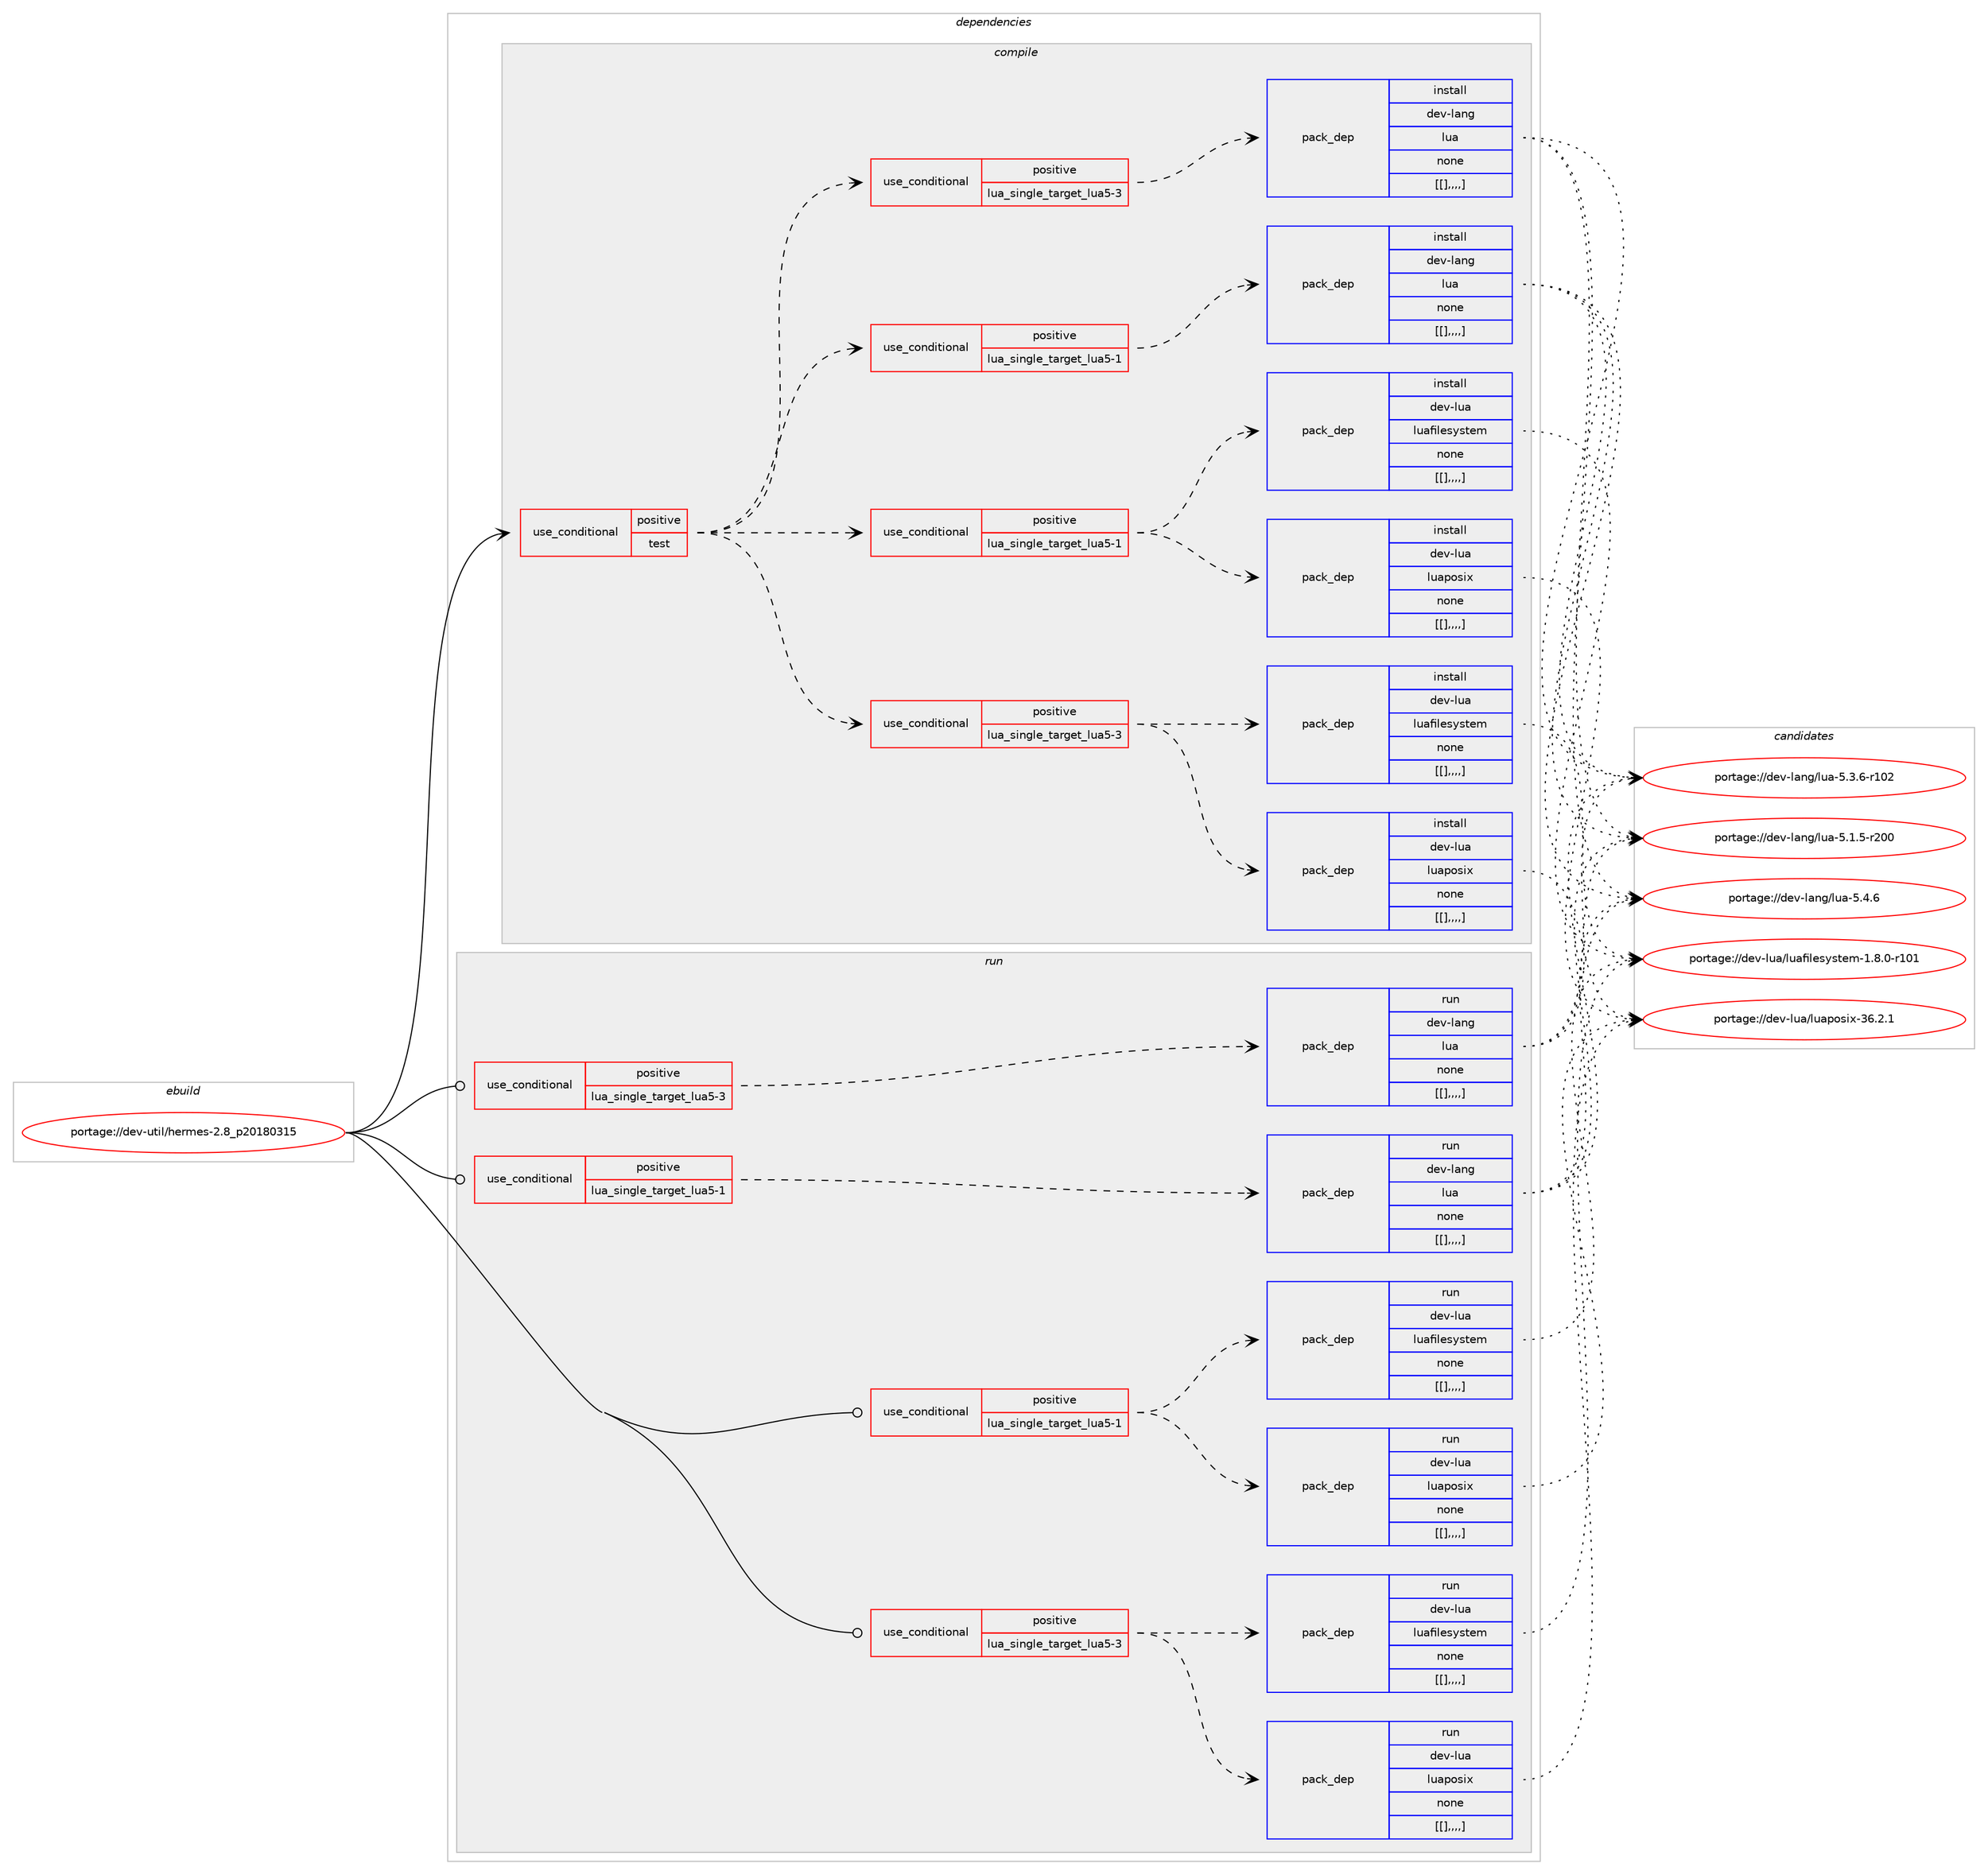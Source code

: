digraph prolog {

# *************
# Graph options
# *************

newrank=true;
concentrate=true;
compound=true;
graph [rankdir=LR,fontname=Helvetica,fontsize=10,ranksep=1.5];#, ranksep=2.5, nodesep=0.2];
edge  [arrowhead=vee];
node  [fontname=Helvetica,fontsize=10];

# **********
# The ebuild
# **********

subgraph cluster_leftcol {
color=gray;
label=<<i>ebuild</i>>;
id [label="portage://dev-util/hermes-2.8_p20180315", color=red, width=4, href="../dev-util/hermes-2.8_p20180315.svg"];
}

# ****************
# The dependencies
# ****************

subgraph cluster_midcol {
color=gray;
label=<<i>dependencies</i>>;
subgraph cluster_compile {
fillcolor="#eeeeee";
style=filled;
label=<<i>compile</i>>;
subgraph cond62559 {
dependency219214 [label=<<TABLE BORDER="0" CELLBORDER="1" CELLSPACING="0" CELLPADDING="4"><TR><TD ROWSPAN="3" CELLPADDING="10">use_conditional</TD></TR><TR><TD>positive</TD></TR><TR><TD>test</TD></TR></TABLE>>, shape=none, color=red];
subgraph cond62560 {
dependency219215 [label=<<TABLE BORDER="0" CELLBORDER="1" CELLSPACING="0" CELLPADDING="4"><TR><TD ROWSPAN="3" CELLPADDING="10">use_conditional</TD></TR><TR><TD>positive</TD></TR><TR><TD>lua_single_target_lua5-1</TD></TR></TABLE>>, shape=none, color=red];
subgraph pack155249 {
dependency219216 [label=<<TABLE BORDER="0" CELLBORDER="1" CELLSPACING="0" CELLPADDING="4" WIDTH="220"><TR><TD ROWSPAN="6" CELLPADDING="30">pack_dep</TD></TR><TR><TD WIDTH="110">install</TD></TR><TR><TD>dev-lang</TD></TR><TR><TD>lua</TD></TR><TR><TD>none</TD></TR><TR><TD>[[],,,,]</TD></TR></TABLE>>, shape=none, color=blue];
}
dependency219215:e -> dependency219216:w [weight=20,style="dashed",arrowhead="vee"];
}
dependency219214:e -> dependency219215:w [weight=20,style="dashed",arrowhead="vee"];
subgraph cond62561 {
dependency219217 [label=<<TABLE BORDER="0" CELLBORDER="1" CELLSPACING="0" CELLPADDING="4"><TR><TD ROWSPAN="3" CELLPADDING="10">use_conditional</TD></TR><TR><TD>positive</TD></TR><TR><TD>lua_single_target_lua5-3</TD></TR></TABLE>>, shape=none, color=red];
subgraph pack155250 {
dependency219218 [label=<<TABLE BORDER="0" CELLBORDER="1" CELLSPACING="0" CELLPADDING="4" WIDTH="220"><TR><TD ROWSPAN="6" CELLPADDING="30">pack_dep</TD></TR><TR><TD WIDTH="110">install</TD></TR><TR><TD>dev-lang</TD></TR><TR><TD>lua</TD></TR><TR><TD>none</TD></TR><TR><TD>[[],,,,]</TD></TR></TABLE>>, shape=none, color=blue];
}
dependency219217:e -> dependency219218:w [weight=20,style="dashed",arrowhead="vee"];
}
dependency219214:e -> dependency219217:w [weight=20,style="dashed",arrowhead="vee"];
subgraph cond62562 {
dependency219219 [label=<<TABLE BORDER="0" CELLBORDER="1" CELLSPACING="0" CELLPADDING="4"><TR><TD ROWSPAN="3" CELLPADDING="10">use_conditional</TD></TR><TR><TD>positive</TD></TR><TR><TD>lua_single_target_lua5-1</TD></TR></TABLE>>, shape=none, color=red];
subgraph pack155251 {
dependency219220 [label=<<TABLE BORDER="0" CELLBORDER="1" CELLSPACING="0" CELLPADDING="4" WIDTH="220"><TR><TD ROWSPAN="6" CELLPADDING="30">pack_dep</TD></TR><TR><TD WIDTH="110">install</TD></TR><TR><TD>dev-lua</TD></TR><TR><TD>luafilesystem</TD></TR><TR><TD>none</TD></TR><TR><TD>[[],,,,]</TD></TR></TABLE>>, shape=none, color=blue];
}
dependency219219:e -> dependency219220:w [weight=20,style="dashed",arrowhead="vee"];
subgraph pack155252 {
dependency219221 [label=<<TABLE BORDER="0" CELLBORDER="1" CELLSPACING="0" CELLPADDING="4" WIDTH="220"><TR><TD ROWSPAN="6" CELLPADDING="30">pack_dep</TD></TR><TR><TD WIDTH="110">install</TD></TR><TR><TD>dev-lua</TD></TR><TR><TD>luaposix</TD></TR><TR><TD>none</TD></TR><TR><TD>[[],,,,]</TD></TR></TABLE>>, shape=none, color=blue];
}
dependency219219:e -> dependency219221:w [weight=20,style="dashed",arrowhead="vee"];
}
dependency219214:e -> dependency219219:w [weight=20,style="dashed",arrowhead="vee"];
subgraph cond62563 {
dependency219222 [label=<<TABLE BORDER="0" CELLBORDER="1" CELLSPACING="0" CELLPADDING="4"><TR><TD ROWSPAN="3" CELLPADDING="10">use_conditional</TD></TR><TR><TD>positive</TD></TR><TR><TD>lua_single_target_lua5-3</TD></TR></TABLE>>, shape=none, color=red];
subgraph pack155253 {
dependency219223 [label=<<TABLE BORDER="0" CELLBORDER="1" CELLSPACING="0" CELLPADDING="4" WIDTH="220"><TR><TD ROWSPAN="6" CELLPADDING="30">pack_dep</TD></TR><TR><TD WIDTH="110">install</TD></TR><TR><TD>dev-lua</TD></TR><TR><TD>luafilesystem</TD></TR><TR><TD>none</TD></TR><TR><TD>[[],,,,]</TD></TR></TABLE>>, shape=none, color=blue];
}
dependency219222:e -> dependency219223:w [weight=20,style="dashed",arrowhead="vee"];
subgraph pack155254 {
dependency219224 [label=<<TABLE BORDER="0" CELLBORDER="1" CELLSPACING="0" CELLPADDING="4" WIDTH="220"><TR><TD ROWSPAN="6" CELLPADDING="30">pack_dep</TD></TR><TR><TD WIDTH="110">install</TD></TR><TR><TD>dev-lua</TD></TR><TR><TD>luaposix</TD></TR><TR><TD>none</TD></TR><TR><TD>[[],,,,]</TD></TR></TABLE>>, shape=none, color=blue];
}
dependency219222:e -> dependency219224:w [weight=20,style="dashed",arrowhead="vee"];
}
dependency219214:e -> dependency219222:w [weight=20,style="dashed",arrowhead="vee"];
}
id:e -> dependency219214:w [weight=20,style="solid",arrowhead="vee"];
}
subgraph cluster_compileandrun {
fillcolor="#eeeeee";
style=filled;
label=<<i>compile and run</i>>;
}
subgraph cluster_run {
fillcolor="#eeeeee";
style=filled;
label=<<i>run</i>>;
subgraph cond62564 {
dependency219225 [label=<<TABLE BORDER="0" CELLBORDER="1" CELLSPACING="0" CELLPADDING="4"><TR><TD ROWSPAN="3" CELLPADDING="10">use_conditional</TD></TR><TR><TD>positive</TD></TR><TR><TD>lua_single_target_lua5-1</TD></TR></TABLE>>, shape=none, color=red];
subgraph pack155255 {
dependency219226 [label=<<TABLE BORDER="0" CELLBORDER="1" CELLSPACING="0" CELLPADDING="4" WIDTH="220"><TR><TD ROWSPAN="6" CELLPADDING="30">pack_dep</TD></TR><TR><TD WIDTH="110">run</TD></TR><TR><TD>dev-lang</TD></TR><TR><TD>lua</TD></TR><TR><TD>none</TD></TR><TR><TD>[[],,,,]</TD></TR></TABLE>>, shape=none, color=blue];
}
dependency219225:e -> dependency219226:w [weight=20,style="dashed",arrowhead="vee"];
}
id:e -> dependency219225:w [weight=20,style="solid",arrowhead="odot"];
subgraph cond62565 {
dependency219227 [label=<<TABLE BORDER="0" CELLBORDER="1" CELLSPACING="0" CELLPADDING="4"><TR><TD ROWSPAN="3" CELLPADDING="10">use_conditional</TD></TR><TR><TD>positive</TD></TR><TR><TD>lua_single_target_lua5-1</TD></TR></TABLE>>, shape=none, color=red];
subgraph pack155256 {
dependency219228 [label=<<TABLE BORDER="0" CELLBORDER="1" CELLSPACING="0" CELLPADDING="4" WIDTH="220"><TR><TD ROWSPAN="6" CELLPADDING="30">pack_dep</TD></TR><TR><TD WIDTH="110">run</TD></TR><TR><TD>dev-lua</TD></TR><TR><TD>luafilesystem</TD></TR><TR><TD>none</TD></TR><TR><TD>[[],,,,]</TD></TR></TABLE>>, shape=none, color=blue];
}
dependency219227:e -> dependency219228:w [weight=20,style="dashed",arrowhead="vee"];
subgraph pack155257 {
dependency219229 [label=<<TABLE BORDER="0" CELLBORDER="1" CELLSPACING="0" CELLPADDING="4" WIDTH="220"><TR><TD ROWSPAN="6" CELLPADDING="30">pack_dep</TD></TR><TR><TD WIDTH="110">run</TD></TR><TR><TD>dev-lua</TD></TR><TR><TD>luaposix</TD></TR><TR><TD>none</TD></TR><TR><TD>[[],,,,]</TD></TR></TABLE>>, shape=none, color=blue];
}
dependency219227:e -> dependency219229:w [weight=20,style="dashed",arrowhead="vee"];
}
id:e -> dependency219227:w [weight=20,style="solid",arrowhead="odot"];
subgraph cond62566 {
dependency219230 [label=<<TABLE BORDER="0" CELLBORDER="1" CELLSPACING="0" CELLPADDING="4"><TR><TD ROWSPAN="3" CELLPADDING="10">use_conditional</TD></TR><TR><TD>positive</TD></TR><TR><TD>lua_single_target_lua5-3</TD></TR></TABLE>>, shape=none, color=red];
subgraph pack155258 {
dependency219231 [label=<<TABLE BORDER="0" CELLBORDER="1" CELLSPACING="0" CELLPADDING="4" WIDTH="220"><TR><TD ROWSPAN="6" CELLPADDING="30">pack_dep</TD></TR><TR><TD WIDTH="110">run</TD></TR><TR><TD>dev-lang</TD></TR><TR><TD>lua</TD></TR><TR><TD>none</TD></TR><TR><TD>[[],,,,]</TD></TR></TABLE>>, shape=none, color=blue];
}
dependency219230:e -> dependency219231:w [weight=20,style="dashed",arrowhead="vee"];
}
id:e -> dependency219230:w [weight=20,style="solid",arrowhead="odot"];
subgraph cond62567 {
dependency219232 [label=<<TABLE BORDER="0" CELLBORDER="1" CELLSPACING="0" CELLPADDING="4"><TR><TD ROWSPAN="3" CELLPADDING="10">use_conditional</TD></TR><TR><TD>positive</TD></TR><TR><TD>lua_single_target_lua5-3</TD></TR></TABLE>>, shape=none, color=red];
subgraph pack155259 {
dependency219233 [label=<<TABLE BORDER="0" CELLBORDER="1" CELLSPACING="0" CELLPADDING="4" WIDTH="220"><TR><TD ROWSPAN="6" CELLPADDING="30">pack_dep</TD></TR><TR><TD WIDTH="110">run</TD></TR><TR><TD>dev-lua</TD></TR><TR><TD>luafilesystem</TD></TR><TR><TD>none</TD></TR><TR><TD>[[],,,,]</TD></TR></TABLE>>, shape=none, color=blue];
}
dependency219232:e -> dependency219233:w [weight=20,style="dashed",arrowhead="vee"];
subgraph pack155260 {
dependency219234 [label=<<TABLE BORDER="0" CELLBORDER="1" CELLSPACING="0" CELLPADDING="4" WIDTH="220"><TR><TD ROWSPAN="6" CELLPADDING="30">pack_dep</TD></TR><TR><TD WIDTH="110">run</TD></TR><TR><TD>dev-lua</TD></TR><TR><TD>luaposix</TD></TR><TR><TD>none</TD></TR><TR><TD>[[],,,,]</TD></TR></TABLE>>, shape=none, color=blue];
}
dependency219232:e -> dependency219234:w [weight=20,style="dashed",arrowhead="vee"];
}
id:e -> dependency219232:w [weight=20,style="solid",arrowhead="odot"];
}
}

# **************
# The candidates
# **************

subgraph cluster_choices {
rank=same;
color=gray;
label=<<i>candidates</i>>;

subgraph choice155249 {
color=black;
nodesep=1;
choice10010111845108971101034710811797455346524654 [label="portage://dev-lang/lua-5.4.6", color=red, width=4,href="../dev-lang/lua-5.4.6.svg"];
choice1001011184510897110103471081179745534651465445114494850 [label="portage://dev-lang/lua-5.3.6-r102", color=red, width=4,href="../dev-lang/lua-5.3.6-r102.svg"];
choice1001011184510897110103471081179745534649465345114504848 [label="portage://dev-lang/lua-5.1.5-r200", color=red, width=4,href="../dev-lang/lua-5.1.5-r200.svg"];
dependency219216:e -> choice10010111845108971101034710811797455346524654:w [style=dotted,weight="100"];
dependency219216:e -> choice1001011184510897110103471081179745534651465445114494850:w [style=dotted,weight="100"];
dependency219216:e -> choice1001011184510897110103471081179745534649465345114504848:w [style=dotted,weight="100"];
}
subgraph choice155250 {
color=black;
nodesep=1;
choice10010111845108971101034710811797455346524654 [label="portage://dev-lang/lua-5.4.6", color=red, width=4,href="../dev-lang/lua-5.4.6.svg"];
choice1001011184510897110103471081179745534651465445114494850 [label="portage://dev-lang/lua-5.3.6-r102", color=red, width=4,href="../dev-lang/lua-5.3.6-r102.svg"];
choice1001011184510897110103471081179745534649465345114504848 [label="portage://dev-lang/lua-5.1.5-r200", color=red, width=4,href="../dev-lang/lua-5.1.5-r200.svg"];
dependency219218:e -> choice10010111845108971101034710811797455346524654:w [style=dotted,weight="100"];
dependency219218:e -> choice1001011184510897110103471081179745534651465445114494850:w [style=dotted,weight="100"];
dependency219218:e -> choice1001011184510897110103471081179745534649465345114504848:w [style=dotted,weight="100"];
}
subgraph choice155251 {
color=black;
nodesep=1;
choice1001011184510811797471081179710210510810111512111511610110945494656464845114494849 [label="portage://dev-lua/luafilesystem-1.8.0-r101", color=red, width=4,href="../dev-lua/luafilesystem-1.8.0-r101.svg"];
dependency219220:e -> choice1001011184510811797471081179710210510810111512111511610110945494656464845114494849:w [style=dotted,weight="100"];
}
subgraph choice155252 {
color=black;
nodesep=1;
choice1001011184510811797471081179711211111510512045515446504649 [label="portage://dev-lua/luaposix-36.2.1", color=red, width=4,href="../dev-lua/luaposix-36.2.1.svg"];
dependency219221:e -> choice1001011184510811797471081179711211111510512045515446504649:w [style=dotted,weight="100"];
}
subgraph choice155253 {
color=black;
nodesep=1;
choice1001011184510811797471081179710210510810111512111511610110945494656464845114494849 [label="portage://dev-lua/luafilesystem-1.8.0-r101", color=red, width=4,href="../dev-lua/luafilesystem-1.8.0-r101.svg"];
dependency219223:e -> choice1001011184510811797471081179710210510810111512111511610110945494656464845114494849:w [style=dotted,weight="100"];
}
subgraph choice155254 {
color=black;
nodesep=1;
choice1001011184510811797471081179711211111510512045515446504649 [label="portage://dev-lua/luaposix-36.2.1", color=red, width=4,href="../dev-lua/luaposix-36.2.1.svg"];
dependency219224:e -> choice1001011184510811797471081179711211111510512045515446504649:w [style=dotted,weight="100"];
}
subgraph choice155255 {
color=black;
nodesep=1;
choice10010111845108971101034710811797455346524654 [label="portage://dev-lang/lua-5.4.6", color=red, width=4,href="../dev-lang/lua-5.4.6.svg"];
choice1001011184510897110103471081179745534651465445114494850 [label="portage://dev-lang/lua-5.3.6-r102", color=red, width=4,href="../dev-lang/lua-5.3.6-r102.svg"];
choice1001011184510897110103471081179745534649465345114504848 [label="portage://dev-lang/lua-5.1.5-r200", color=red, width=4,href="../dev-lang/lua-5.1.5-r200.svg"];
dependency219226:e -> choice10010111845108971101034710811797455346524654:w [style=dotted,weight="100"];
dependency219226:e -> choice1001011184510897110103471081179745534651465445114494850:w [style=dotted,weight="100"];
dependency219226:e -> choice1001011184510897110103471081179745534649465345114504848:w [style=dotted,weight="100"];
}
subgraph choice155256 {
color=black;
nodesep=1;
choice1001011184510811797471081179710210510810111512111511610110945494656464845114494849 [label="portage://dev-lua/luafilesystem-1.8.0-r101", color=red, width=4,href="../dev-lua/luafilesystem-1.8.0-r101.svg"];
dependency219228:e -> choice1001011184510811797471081179710210510810111512111511610110945494656464845114494849:w [style=dotted,weight="100"];
}
subgraph choice155257 {
color=black;
nodesep=1;
choice1001011184510811797471081179711211111510512045515446504649 [label="portage://dev-lua/luaposix-36.2.1", color=red, width=4,href="../dev-lua/luaposix-36.2.1.svg"];
dependency219229:e -> choice1001011184510811797471081179711211111510512045515446504649:w [style=dotted,weight="100"];
}
subgraph choice155258 {
color=black;
nodesep=1;
choice10010111845108971101034710811797455346524654 [label="portage://dev-lang/lua-5.4.6", color=red, width=4,href="../dev-lang/lua-5.4.6.svg"];
choice1001011184510897110103471081179745534651465445114494850 [label="portage://dev-lang/lua-5.3.6-r102", color=red, width=4,href="../dev-lang/lua-5.3.6-r102.svg"];
choice1001011184510897110103471081179745534649465345114504848 [label="portage://dev-lang/lua-5.1.5-r200", color=red, width=4,href="../dev-lang/lua-5.1.5-r200.svg"];
dependency219231:e -> choice10010111845108971101034710811797455346524654:w [style=dotted,weight="100"];
dependency219231:e -> choice1001011184510897110103471081179745534651465445114494850:w [style=dotted,weight="100"];
dependency219231:e -> choice1001011184510897110103471081179745534649465345114504848:w [style=dotted,weight="100"];
}
subgraph choice155259 {
color=black;
nodesep=1;
choice1001011184510811797471081179710210510810111512111511610110945494656464845114494849 [label="portage://dev-lua/luafilesystem-1.8.0-r101", color=red, width=4,href="../dev-lua/luafilesystem-1.8.0-r101.svg"];
dependency219233:e -> choice1001011184510811797471081179710210510810111512111511610110945494656464845114494849:w [style=dotted,weight="100"];
}
subgraph choice155260 {
color=black;
nodesep=1;
choice1001011184510811797471081179711211111510512045515446504649 [label="portage://dev-lua/luaposix-36.2.1", color=red, width=4,href="../dev-lua/luaposix-36.2.1.svg"];
dependency219234:e -> choice1001011184510811797471081179711211111510512045515446504649:w [style=dotted,weight="100"];
}
}

}
